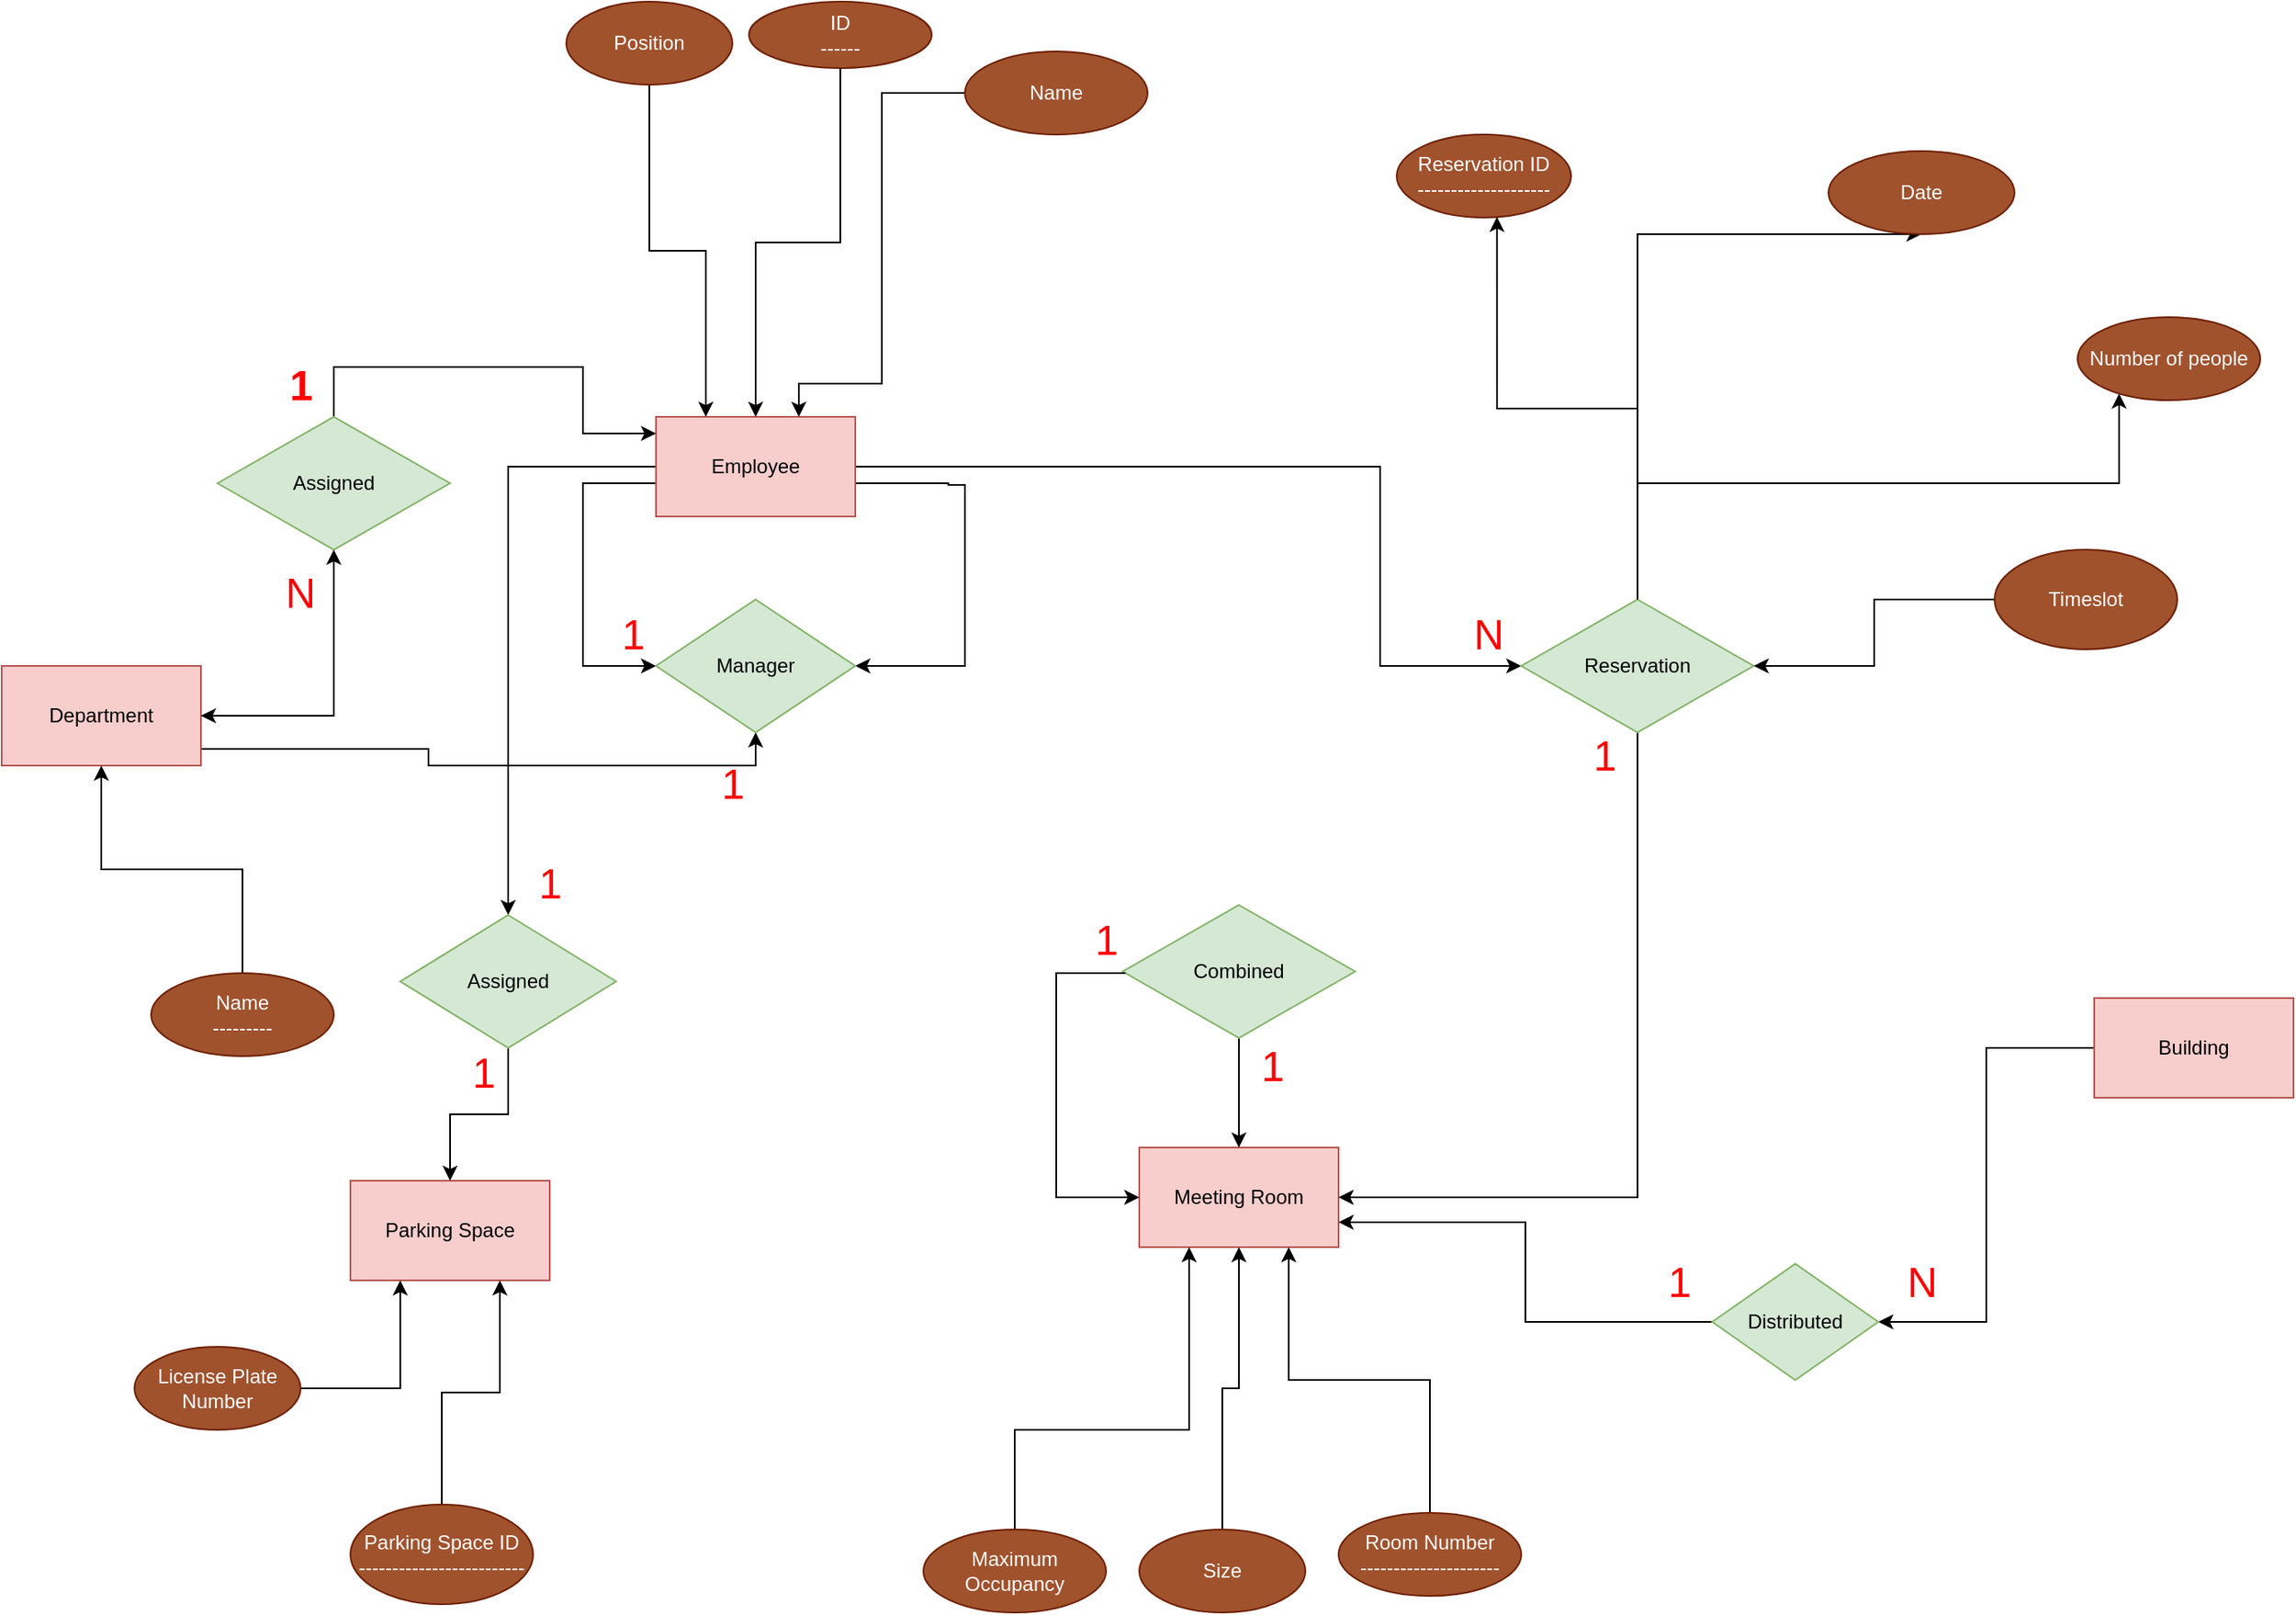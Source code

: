 <mxfile version="24.7.16">
  <diagram id="C5RBs43oDa-KdzZeNtuy" name="Page-1">
    <mxGraphModel dx="1050" dy="592" grid="1" gridSize="10" guides="1" tooltips="1" connect="1" arrows="1" fold="1" page="1" pageScale="1" pageWidth="827" pageHeight="1169" math="0" shadow="0">
      <root>
        <object label="" s="" id="WIyWlLk6GJQsqaUBKTNV-0">
          <mxCell />
        </object>
        <mxCell id="WIyWlLk6GJQsqaUBKTNV-1" parent="WIyWlLk6GJQsqaUBKTNV-0" />
        <mxCell id="zAgWju7AAkhC4jvHnDRQ-9" style="edgeStyle=orthogonalEdgeStyle;rounded=0;orthogonalLoop=1;jettySize=auto;html=1;entryX=0;entryY=0.5;entryDx=0;entryDy=0;" parent="WIyWlLk6GJQsqaUBKTNV-1" source="zAgWju7AAkhC4jvHnDRQ-13" target="zAgWju7AAkhC4jvHnDRQ-28" edge="1">
          <mxGeometry relative="1" as="geometry">
            <Array as="points">
              <mxPoint x="380" y="300" />
              <mxPoint x="380" y="410" />
            </Array>
          </mxGeometry>
        </mxCell>
        <mxCell id="zAgWju7AAkhC4jvHnDRQ-10" style="edgeStyle=orthogonalEdgeStyle;rounded=0;orthogonalLoop=1;jettySize=auto;html=1;entryX=1;entryY=0.5;entryDx=0;entryDy=0;" parent="WIyWlLk6GJQsqaUBKTNV-1" source="zAgWju7AAkhC4jvHnDRQ-13" target="zAgWju7AAkhC4jvHnDRQ-28" edge="1">
          <mxGeometry relative="1" as="geometry">
            <mxPoint x="610" y="430" as="targetPoint" />
            <Array as="points">
              <mxPoint x="600" y="300" />
              <mxPoint x="600" y="301" />
              <mxPoint x="610" y="301" />
              <mxPoint x="610" y="410" />
            </Array>
          </mxGeometry>
        </mxCell>
        <mxCell id="zAgWju7AAkhC4jvHnDRQ-11" style="edgeStyle=orthogonalEdgeStyle;rounded=0;orthogonalLoop=1;jettySize=auto;html=1;entryX=0;entryY=0.5;entryDx=0;entryDy=0;" parent="WIyWlLk6GJQsqaUBKTNV-1" source="zAgWju7AAkhC4jvHnDRQ-13" target="zAgWju7AAkhC4jvHnDRQ-44" edge="1">
          <mxGeometry relative="1" as="geometry">
            <Array as="points">
              <mxPoint x="860" y="290" />
              <mxPoint x="860" y="410" />
            </Array>
          </mxGeometry>
        </mxCell>
        <mxCell id="zAgWju7AAkhC4jvHnDRQ-12" style="edgeStyle=orthogonalEdgeStyle;rounded=0;orthogonalLoop=1;jettySize=auto;html=1;entryX=0.5;entryY=0;entryDx=0;entryDy=0;" parent="WIyWlLk6GJQsqaUBKTNV-1" source="zAgWju7AAkhC4jvHnDRQ-13" target="zAgWju7AAkhC4jvHnDRQ-59" edge="1">
          <mxGeometry relative="1" as="geometry" />
        </mxCell>
        <mxCell id="zAgWju7AAkhC4jvHnDRQ-13" value="Employee" style="rounded=0;whiteSpace=wrap;html=1;fillColor=#f8cecc;strokeColor=#b85450;" parent="WIyWlLk6GJQsqaUBKTNV-1" vertex="1">
          <mxGeometry x="424" y="260" width="120" height="60" as="geometry" />
        </mxCell>
        <mxCell id="zAgWju7AAkhC4jvHnDRQ-14" value="" style="edgeStyle=orthogonalEdgeStyle;rounded=0;orthogonalLoop=1;jettySize=auto;html=1;" parent="WIyWlLk6GJQsqaUBKTNV-1" source="zAgWju7AAkhC4jvHnDRQ-15" target="zAgWju7AAkhC4jvHnDRQ-13" edge="1">
          <mxGeometry relative="1" as="geometry" />
        </mxCell>
        <mxCell id="zAgWju7AAkhC4jvHnDRQ-15" value="ID&lt;div&gt;------&lt;/div&gt;" style="ellipse;whiteSpace=wrap;html=1;fillColor=#a0522d;fontColor=#ffffff;strokeColor=#6D1F00;" parent="WIyWlLk6GJQsqaUBKTNV-1" vertex="1">
          <mxGeometry x="480" y="10" width="110" height="40" as="geometry" />
        </mxCell>
        <mxCell id="zAgWju7AAkhC4jvHnDRQ-16" style="edgeStyle=orthogonalEdgeStyle;rounded=0;orthogonalLoop=1;jettySize=auto;html=1;" parent="WIyWlLk6GJQsqaUBKTNV-1" source="zAgWju7AAkhC4jvHnDRQ-17" target="zAgWju7AAkhC4jvHnDRQ-13" edge="1">
          <mxGeometry relative="1" as="geometry">
            <Array as="points">
              <mxPoint x="560" y="65" />
              <mxPoint x="560" y="240" />
              <mxPoint x="510" y="240" />
            </Array>
          </mxGeometry>
        </mxCell>
        <mxCell id="zAgWju7AAkhC4jvHnDRQ-17" value="Name" style="ellipse;whiteSpace=wrap;html=1;fillColor=#a0522d;fontColor=#ffffff;strokeColor=#6D1F00;" parent="WIyWlLk6GJQsqaUBKTNV-1" vertex="1">
          <mxGeometry x="610" y="40" width="110" height="50" as="geometry" />
        </mxCell>
        <mxCell id="zAgWju7AAkhC4jvHnDRQ-18" value="" style="edgeStyle=orthogonalEdgeStyle;rounded=0;orthogonalLoop=1;jettySize=auto;html=1;entryX=0.25;entryY=0;entryDx=0;entryDy=0;" parent="WIyWlLk6GJQsqaUBKTNV-1" source="zAgWju7AAkhC4jvHnDRQ-19" target="zAgWju7AAkhC4jvHnDRQ-13" edge="1">
          <mxGeometry relative="1" as="geometry" />
        </mxCell>
        <mxCell id="zAgWju7AAkhC4jvHnDRQ-19" value="Position" style="ellipse;whiteSpace=wrap;html=1;fillColor=#a0522d;fontColor=#ffffff;strokeColor=#6D1F00;" parent="WIyWlLk6GJQsqaUBKTNV-1" vertex="1">
          <mxGeometry x="370" y="10" width="100" height="50" as="geometry" />
        </mxCell>
        <mxCell id="zAgWju7AAkhC4jvHnDRQ-20" style="edgeStyle=orthogonalEdgeStyle;rounded=0;orthogonalLoop=1;jettySize=auto;html=1;entryX=0.5;entryY=1;entryDx=0;entryDy=0;" parent="WIyWlLk6GJQsqaUBKTNV-1" source="zAgWju7AAkhC4jvHnDRQ-22" target="zAgWju7AAkhC4jvHnDRQ-27" edge="1">
          <mxGeometry relative="1" as="geometry" />
        </mxCell>
        <mxCell id="zAgWju7AAkhC4jvHnDRQ-21" style="edgeStyle=orthogonalEdgeStyle;rounded=0;orthogonalLoop=1;jettySize=auto;html=1;entryX=0.5;entryY=1;entryDx=0;entryDy=0;" parent="WIyWlLk6GJQsqaUBKTNV-1" source="zAgWju7AAkhC4jvHnDRQ-22" target="zAgWju7AAkhC4jvHnDRQ-28" edge="1">
          <mxGeometry relative="1" as="geometry">
            <Array as="points">
              <mxPoint x="287" y="460" />
              <mxPoint x="287" y="470" />
              <mxPoint x="484" y="470" />
            </Array>
          </mxGeometry>
        </mxCell>
        <mxCell id="zAgWju7AAkhC4jvHnDRQ-22" value="Department" style="rounded=0;whiteSpace=wrap;html=1;fillColor=#f8cecc;strokeColor=#b85450;" parent="WIyWlLk6GJQsqaUBKTNV-1" vertex="1">
          <mxGeometry x="30" y="410" width="120" height="60" as="geometry" />
        </mxCell>
        <mxCell id="zAgWju7AAkhC4jvHnDRQ-23" value="" style="edgeStyle=orthogonalEdgeStyle;rounded=0;orthogonalLoop=1;jettySize=auto;html=1;" parent="WIyWlLk6GJQsqaUBKTNV-1" source="zAgWju7AAkhC4jvHnDRQ-24" target="zAgWju7AAkhC4jvHnDRQ-22" edge="1">
          <mxGeometry relative="1" as="geometry" />
        </mxCell>
        <mxCell id="zAgWju7AAkhC4jvHnDRQ-24" value="Name&lt;div&gt;---------&lt;/div&gt;" style="ellipse;whiteSpace=wrap;html=1;fillColor=#a0522d;fontColor=#ffffff;strokeColor=#6D1F00;" parent="WIyWlLk6GJQsqaUBKTNV-1" vertex="1">
          <mxGeometry x="120" y="595" width="110" height="50" as="geometry" />
        </mxCell>
        <mxCell id="zAgWju7AAkhC4jvHnDRQ-25" style="edgeStyle=orthogonalEdgeStyle;rounded=0;orthogonalLoop=1;jettySize=auto;html=1;" parent="WIyWlLk6GJQsqaUBKTNV-1" source="zAgWju7AAkhC4jvHnDRQ-27" target="zAgWju7AAkhC4jvHnDRQ-22" edge="1">
          <mxGeometry relative="1" as="geometry">
            <Array as="points">
              <mxPoint x="230" y="440" />
            </Array>
          </mxGeometry>
        </mxCell>
        <mxCell id="zAgWju7AAkhC4jvHnDRQ-26" style="edgeStyle=orthogonalEdgeStyle;rounded=0;orthogonalLoop=1;jettySize=auto;html=1;" parent="WIyWlLk6GJQsqaUBKTNV-1" source="zAgWju7AAkhC4jvHnDRQ-27" target="zAgWju7AAkhC4jvHnDRQ-13" edge="1">
          <mxGeometry relative="1" as="geometry">
            <Array as="points">
              <mxPoint x="230" y="230" />
              <mxPoint x="380" y="230" />
              <mxPoint x="380" y="270" />
            </Array>
          </mxGeometry>
        </mxCell>
        <mxCell id="zAgWju7AAkhC4jvHnDRQ-27" value="Assigned" style="rhombus;whiteSpace=wrap;html=1;fillColor=#d5e8d4;strokeColor=#82b366;" parent="WIyWlLk6GJQsqaUBKTNV-1" vertex="1">
          <mxGeometry x="160" y="260" width="140" height="80" as="geometry" />
        </mxCell>
        <mxCell id="zAgWju7AAkhC4jvHnDRQ-28" value="Manager" style="rhombus;whiteSpace=wrap;html=1;fillColor=#d5e8d4;strokeColor=#82b366;" parent="WIyWlLk6GJQsqaUBKTNV-1" vertex="1">
          <mxGeometry x="424" y="370" width="120" height="80" as="geometry" />
        </mxCell>
        <mxCell id="zAgWju7AAkhC4jvHnDRQ-29" value="Meeting Room" style="rounded=0;whiteSpace=wrap;html=1;fillColor=#f8cecc;strokeColor=#b85450;" parent="WIyWlLk6GJQsqaUBKTNV-1" vertex="1">
          <mxGeometry x="715" y="700" width="120" height="60" as="geometry" />
        </mxCell>
        <mxCell id="zAgWju7AAkhC4jvHnDRQ-30" style="edgeStyle=orthogonalEdgeStyle;rounded=0;orthogonalLoop=1;jettySize=auto;html=1;entryX=0.75;entryY=1;entryDx=0;entryDy=0;exitX=0.5;exitY=0;exitDx=0;exitDy=0;" parent="WIyWlLk6GJQsqaUBKTNV-1" source="zAgWju7AAkhC4jvHnDRQ-31" target="zAgWju7AAkhC4jvHnDRQ-29" edge="1">
          <mxGeometry relative="1" as="geometry" />
        </mxCell>
        <mxCell id="zAgWju7AAkhC4jvHnDRQ-31" value="Room Number&lt;div&gt;---------------------&lt;/div&gt;" style="ellipse;whiteSpace=wrap;html=1;fillColor=#a0522d;fontColor=#ffffff;strokeColor=#6D1F00;" parent="WIyWlLk6GJQsqaUBKTNV-1" vertex="1">
          <mxGeometry x="835" y="920" width="110" height="50" as="geometry" />
        </mxCell>
        <mxCell id="zAgWju7AAkhC4jvHnDRQ-32" style="edgeStyle=orthogonalEdgeStyle;rounded=0;orthogonalLoop=1;jettySize=auto;html=1;" parent="WIyWlLk6GJQsqaUBKTNV-1" source="zAgWju7AAkhC4jvHnDRQ-33" target="zAgWju7AAkhC4jvHnDRQ-29" edge="1">
          <mxGeometry relative="1" as="geometry" />
        </mxCell>
        <mxCell id="zAgWju7AAkhC4jvHnDRQ-33" value="Size" style="ellipse;whiteSpace=wrap;html=1;fillColor=#a0522d;fontColor=#ffffff;strokeColor=#6D1F00;" parent="WIyWlLk6GJQsqaUBKTNV-1" vertex="1">
          <mxGeometry x="715" y="930" width="100" height="50" as="geometry" />
        </mxCell>
        <mxCell id="zAgWju7AAkhC4jvHnDRQ-34" style="edgeStyle=orthogonalEdgeStyle;rounded=0;orthogonalLoop=1;jettySize=auto;html=1;entryX=0.25;entryY=1;entryDx=0;entryDy=0;" parent="WIyWlLk6GJQsqaUBKTNV-1" source="zAgWju7AAkhC4jvHnDRQ-35" target="zAgWju7AAkhC4jvHnDRQ-29" edge="1">
          <mxGeometry relative="1" as="geometry">
            <mxPoint x="570" y="820" as="targetPoint" />
            <Array as="points">
              <mxPoint x="640" y="870" />
              <mxPoint x="745" y="870" />
            </Array>
          </mxGeometry>
        </mxCell>
        <mxCell id="zAgWju7AAkhC4jvHnDRQ-35" value="Maximum Occupancy" style="ellipse;whiteSpace=wrap;html=1;fillColor=#a0522d;fontColor=#ffffff;strokeColor=#6D1F00;" parent="WIyWlLk6GJQsqaUBKTNV-1" vertex="1">
          <mxGeometry x="585" y="930" width="110" height="50" as="geometry" />
        </mxCell>
        <mxCell id="zAgWju7AAkhC4jvHnDRQ-36" style="edgeStyle=orthogonalEdgeStyle;rounded=0;orthogonalLoop=1;jettySize=auto;html=1;entryX=0.5;entryY=0;entryDx=0;entryDy=0;" parent="WIyWlLk6GJQsqaUBKTNV-1" source="zAgWju7AAkhC4jvHnDRQ-37" target="zAgWju7AAkhC4jvHnDRQ-29" edge="1">
          <mxGeometry relative="1" as="geometry" />
        </mxCell>
        <mxCell id="zAgWju7AAkhC4jvHnDRQ-37" value="Combined" style="rhombus;whiteSpace=wrap;html=1;fillColor=#d5e8d4;strokeColor=#82b366;" parent="WIyWlLk6GJQsqaUBKTNV-1" vertex="1">
          <mxGeometry x="705" y="554" width="140" height="80" as="geometry" />
        </mxCell>
        <mxCell id="zAgWju7AAkhC4jvHnDRQ-38" style="edgeStyle=orthogonalEdgeStyle;rounded=0;orthogonalLoop=1;jettySize=auto;html=1;" parent="WIyWlLk6GJQsqaUBKTNV-1" source="zAgWju7AAkhC4jvHnDRQ-37" target="zAgWju7AAkhC4jvHnDRQ-29" edge="1">
          <mxGeometry relative="1" as="geometry">
            <Array as="points">
              <mxPoint x="665" y="595" />
              <mxPoint x="665" y="730" />
            </Array>
          </mxGeometry>
        </mxCell>
        <mxCell id="zAgWju7AAkhC4jvHnDRQ-39" style="edgeStyle=orthogonalEdgeStyle;rounded=0;orthogonalLoop=1;jettySize=auto;html=1;entryX=1;entryY=0.5;entryDx=0;entryDy=0;" parent="WIyWlLk6GJQsqaUBKTNV-1" source="zAgWju7AAkhC4jvHnDRQ-40" target="zAgWju7AAkhC4jvHnDRQ-50" edge="1">
          <mxGeometry relative="1" as="geometry" />
        </mxCell>
        <mxCell id="zAgWju7AAkhC4jvHnDRQ-40" value="Building" style="rounded=0;whiteSpace=wrap;html=1;fillColor=#f8cecc;strokeColor=#b85450;" parent="WIyWlLk6GJQsqaUBKTNV-1" vertex="1">
          <mxGeometry x="1290" y="610" width="120" height="60" as="geometry" />
        </mxCell>
        <mxCell id="zAgWju7AAkhC4jvHnDRQ-41" style="edgeStyle=orthogonalEdgeStyle;rounded=0;orthogonalLoop=1;jettySize=auto;html=1;entryX=1;entryY=0.5;entryDx=0;entryDy=0;exitX=0.5;exitY=1;exitDx=0;exitDy=0;" parent="WIyWlLk6GJQsqaUBKTNV-1" source="zAgWju7AAkhC4jvHnDRQ-44" target="zAgWju7AAkhC4jvHnDRQ-29" edge="1">
          <mxGeometry relative="1" as="geometry" />
        </mxCell>
        <mxCell id="zAgWju7AAkhC4jvHnDRQ-42" style="edgeStyle=orthogonalEdgeStyle;rounded=0;orthogonalLoop=1;jettySize=auto;html=1;entryX=0.5;entryY=1;entryDx=0;entryDy=0;" parent="WIyWlLk6GJQsqaUBKTNV-1" source="zAgWju7AAkhC4jvHnDRQ-44" target="zAgWju7AAkhC4jvHnDRQ-46" edge="1">
          <mxGeometry relative="1" as="geometry">
            <Array as="points">
              <mxPoint x="1015" y="150" />
            </Array>
          </mxGeometry>
        </mxCell>
        <mxCell id="zAgWju7AAkhC4jvHnDRQ-43" style="edgeStyle=orthogonalEdgeStyle;rounded=0;orthogonalLoop=1;jettySize=auto;html=1;" parent="WIyWlLk6GJQsqaUBKTNV-1" source="zAgWju7AAkhC4jvHnDRQ-44" target="zAgWju7AAkhC4jvHnDRQ-47" edge="1">
          <mxGeometry relative="1" as="geometry">
            <Array as="points">
              <mxPoint x="1015" y="300" />
              <mxPoint x="1305" y="300" />
            </Array>
          </mxGeometry>
        </mxCell>
        <mxCell id="zAgWju7AAkhC4jvHnDRQ-44" value="Reservation" style="rhombus;whiteSpace=wrap;html=1;fillColor=#d5e8d4;strokeColor=#82b366;" parent="WIyWlLk6GJQsqaUBKTNV-1" vertex="1">
          <mxGeometry x="945" y="370" width="140" height="80" as="geometry" />
        </mxCell>
        <mxCell id="zAgWju7AAkhC4jvHnDRQ-45" value="Reservation ID&lt;div&gt;--------------------&lt;/div&gt;" style="ellipse;whiteSpace=wrap;html=1;fillColor=#a0522d;fontColor=#ffffff;strokeColor=#6D1F00;" parent="WIyWlLk6GJQsqaUBKTNV-1" vertex="1">
          <mxGeometry x="870" y="90" width="105" height="50" as="geometry" />
        </mxCell>
        <mxCell id="zAgWju7AAkhC4jvHnDRQ-46" value="Date" style="ellipse;whiteSpace=wrap;html=1;fillColor=#a0522d;fontColor=#ffffff;strokeColor=#6D1F00;" parent="WIyWlLk6GJQsqaUBKTNV-1" vertex="1">
          <mxGeometry x="1130" y="100" width="112" height="50" as="geometry" />
        </mxCell>
        <mxCell id="zAgWju7AAkhC4jvHnDRQ-47" value="Number of people" style="ellipse;whiteSpace=wrap;html=1;fillColor=#a0522d;fontColor=#ffffff;strokeColor=#6D1F00;" parent="WIyWlLk6GJQsqaUBKTNV-1" vertex="1">
          <mxGeometry x="1280" y="200" width="110" height="50" as="geometry" />
        </mxCell>
        <mxCell id="zAgWju7AAkhC4jvHnDRQ-48" style="edgeStyle=orthogonalEdgeStyle;rounded=0;orthogonalLoop=1;jettySize=auto;html=1;entryX=0.575;entryY=0.992;entryDx=0;entryDy=0;entryPerimeter=0;" parent="WIyWlLk6GJQsqaUBKTNV-1" source="zAgWju7AAkhC4jvHnDRQ-44" target="zAgWju7AAkhC4jvHnDRQ-45" edge="1">
          <mxGeometry relative="1" as="geometry" />
        </mxCell>
        <mxCell id="zAgWju7AAkhC4jvHnDRQ-49" style="edgeStyle=orthogonalEdgeStyle;rounded=0;orthogonalLoop=1;jettySize=auto;html=1;entryX=1;entryY=0.75;entryDx=0;entryDy=0;" parent="WIyWlLk6GJQsqaUBKTNV-1" source="zAgWju7AAkhC4jvHnDRQ-50" target="zAgWju7AAkhC4jvHnDRQ-29" edge="1">
          <mxGeometry relative="1" as="geometry" />
        </mxCell>
        <mxCell id="zAgWju7AAkhC4jvHnDRQ-50" value="Distributed" style="rhombus;whiteSpace=wrap;html=1;fillColor=#d5e8d4;strokeColor=#82b366;" parent="WIyWlLk6GJQsqaUBKTNV-1" vertex="1">
          <mxGeometry x="1060" y="770" width="100" height="70" as="geometry" />
        </mxCell>
        <mxCell id="zAgWju7AAkhC4jvHnDRQ-51" value="Parking Space" style="rounded=0;whiteSpace=wrap;html=1;fillColor=#f8cecc;strokeColor=#b85450;" parent="WIyWlLk6GJQsqaUBKTNV-1" vertex="1">
          <mxGeometry x="240" y="720" width="120" height="60" as="geometry" />
        </mxCell>
        <mxCell id="zAgWju7AAkhC4jvHnDRQ-52" style="edgeStyle=orthogonalEdgeStyle;rounded=0;orthogonalLoop=1;jettySize=auto;html=1;entryX=0.75;entryY=1;entryDx=0;entryDy=0;" parent="WIyWlLk6GJQsqaUBKTNV-1" source="zAgWju7AAkhC4jvHnDRQ-53" target="zAgWju7AAkhC4jvHnDRQ-51" edge="1">
          <mxGeometry relative="1" as="geometry" />
        </mxCell>
        <mxCell id="zAgWju7AAkhC4jvHnDRQ-53" value="Parking Space ID&lt;div&gt;-------------------------&lt;/div&gt;" style="ellipse;whiteSpace=wrap;html=1;fillColor=#a0522d;fontColor=#ffffff;strokeColor=#6D1F00;" parent="WIyWlLk6GJQsqaUBKTNV-1" vertex="1">
          <mxGeometry x="240" y="915" width="110" height="60" as="geometry" />
        </mxCell>
        <mxCell id="zAgWju7AAkhC4jvHnDRQ-54" style="edgeStyle=orthogonalEdgeStyle;rounded=0;orthogonalLoop=1;jettySize=auto;html=1;entryX=0.25;entryY=1;entryDx=0;entryDy=0;" parent="WIyWlLk6GJQsqaUBKTNV-1" source="zAgWju7AAkhC4jvHnDRQ-55" target="zAgWju7AAkhC4jvHnDRQ-51" edge="1">
          <mxGeometry relative="1" as="geometry" />
        </mxCell>
        <mxCell id="zAgWju7AAkhC4jvHnDRQ-55" value="License Plate Number" style="ellipse;whiteSpace=wrap;html=1;fillColor=#a0522d;fontColor=#ffffff;strokeColor=#6D1F00;" parent="WIyWlLk6GJQsqaUBKTNV-1" vertex="1">
          <mxGeometry x="110" y="820" width="100" height="50" as="geometry" />
        </mxCell>
        <mxCell id="zAgWju7AAkhC4jvHnDRQ-56" style="edgeStyle=orthogonalEdgeStyle;rounded=0;orthogonalLoop=1;jettySize=auto;html=1;entryX=1;entryY=0.5;entryDx=0;entryDy=0;" parent="WIyWlLk6GJQsqaUBKTNV-1" source="zAgWju7AAkhC4jvHnDRQ-57" target="zAgWju7AAkhC4jvHnDRQ-44" edge="1">
          <mxGeometry relative="1" as="geometry" />
        </mxCell>
        <mxCell id="zAgWju7AAkhC4jvHnDRQ-57" value="Timeslot" style="ellipse;whiteSpace=wrap;html=1;fillColor=#a0522d;fontColor=#ffffff;strokeColor=#6D1F00;" parent="WIyWlLk6GJQsqaUBKTNV-1" vertex="1">
          <mxGeometry x="1230" y="340" width="110" height="60" as="geometry" />
        </mxCell>
        <mxCell id="zAgWju7AAkhC4jvHnDRQ-58" style="edgeStyle=orthogonalEdgeStyle;rounded=0;orthogonalLoop=1;jettySize=auto;html=1;entryX=0.5;entryY=0;entryDx=0;entryDy=0;" parent="WIyWlLk6GJQsqaUBKTNV-1" source="zAgWju7AAkhC4jvHnDRQ-59" target="zAgWju7AAkhC4jvHnDRQ-51" edge="1">
          <mxGeometry relative="1" as="geometry" />
        </mxCell>
        <mxCell id="zAgWju7AAkhC4jvHnDRQ-59" value="Assigned" style="rhombus;whiteSpace=wrap;html=1;fillColor=#d5e8d4;strokeColor=#82b366;" parent="WIyWlLk6GJQsqaUBKTNV-1" vertex="1">
          <mxGeometry x="270" y="560" width="130" height="80" as="geometry" />
        </mxCell>
        <mxCell id="zAgWju7AAkhC4jvHnDRQ-60" value="&lt;b style=&quot;font-size: 25px;&quot;&gt;&lt;font color=&quot;#ff0000&quot; style=&quot;font-size: 25px;&quot;&gt;1&lt;/font&gt;&lt;/b&gt;" style="text;html=1;align=center;verticalAlign=middle;resizable=0;points=[];autosize=1;strokeColor=none;fillColor=none;fontSize=25;" parent="WIyWlLk6GJQsqaUBKTNV-1" vertex="1">
          <mxGeometry x="190" y="220" width="40" height="40" as="geometry" />
        </mxCell>
        <mxCell id="zAgWju7AAkhC4jvHnDRQ-61" value="&lt;font color=&quot;#ff0008&quot; style=&quot;font-size: 25px;&quot;&gt;N&lt;/font&gt;" style="text;html=1;align=center;verticalAlign=middle;whiteSpace=wrap;rounded=0;" parent="WIyWlLk6GJQsqaUBKTNV-1" vertex="1">
          <mxGeometry x="180" y="350" width="60" height="30" as="geometry" />
        </mxCell>
        <mxCell id="zAgWju7AAkhC4jvHnDRQ-62" value="&lt;font color=&quot;#ff0000&quot; style=&quot;font-size: 25px;&quot;&gt;1&lt;/font&gt;" style="text;html=1;align=center;verticalAlign=middle;resizable=0;points=[];autosize=1;strokeColor=none;fillColor=none;" parent="WIyWlLk6GJQsqaUBKTNV-1" vertex="1">
          <mxGeometry x="340" y="520" width="40" height="40" as="geometry" />
        </mxCell>
        <mxCell id="zAgWju7AAkhC4jvHnDRQ-63" value="&lt;font color=&quot;#ff0000&quot; style=&quot;font-size: 25px;&quot;&gt;N&lt;/font&gt;" style="text;html=1;align=center;verticalAlign=middle;resizable=0;points=[];autosize=1;strokeColor=none;fillColor=none;" parent="WIyWlLk6GJQsqaUBKTNV-1" vertex="1">
          <mxGeometry x="1166" y="760" width="40" height="40" as="geometry" />
        </mxCell>
        <mxCell id="zAgWju7AAkhC4jvHnDRQ-64" value="&lt;font color=&quot;#ff0000&quot; style=&quot;font-size: 25px;&quot;&gt;1&lt;/font&gt;" style="text;html=1;align=center;verticalAlign=middle;resizable=0;points=[];autosize=1;strokeColor=none;fillColor=none;" parent="WIyWlLk6GJQsqaUBKTNV-1" vertex="1">
          <mxGeometry x="1020" y="760" width="40" height="40" as="geometry" />
        </mxCell>
        <mxCell id="zAgWju7AAkhC4jvHnDRQ-65" value="&lt;font color=&quot;#ff0000&quot; style=&quot;font-size: 25px;&quot;&gt;1&lt;/font&gt;" style="text;html=1;align=center;verticalAlign=middle;resizable=0;points=[];autosize=1;strokeColor=none;fillColor=none;" parent="WIyWlLk6GJQsqaUBKTNV-1" vertex="1">
          <mxGeometry x="300" y="634" width="40" height="40" as="geometry" />
        </mxCell>
        <mxCell id="zAgWju7AAkhC4jvHnDRQ-66" value="&lt;font color=&quot;#ff0000&quot; style=&quot;font-size: 25px;&quot;&gt;1&lt;/font&gt;" style="text;html=1;align=center;verticalAlign=middle;resizable=0;points=[];autosize=1;strokeColor=none;fillColor=none;" parent="WIyWlLk6GJQsqaUBKTNV-1" vertex="1">
          <mxGeometry x="975" y="443" width="40" height="40" as="geometry" />
        </mxCell>
        <mxCell id="zAgWju7AAkhC4jvHnDRQ-67" value="&lt;font color=&quot;#ff0000&quot; style=&quot;font-size: 25px;&quot;&gt;N&lt;/font&gt;" style="text;html=1;align=center;verticalAlign=middle;resizable=0;points=[];autosize=1;strokeColor=none;fillColor=none;" parent="WIyWlLk6GJQsqaUBKTNV-1" vertex="1">
          <mxGeometry x="905" y="370" width="40" height="40" as="geometry" />
        </mxCell>
        <mxCell id="zAgWju7AAkhC4jvHnDRQ-68" value="&lt;font color=&quot;#ff0000&quot; style=&quot;font-size: 25px;&quot;&gt;1&lt;/font&gt;" style="text;html=1;align=center;verticalAlign=middle;resizable=0;points=[];autosize=1;strokeColor=none;fillColor=none;" parent="WIyWlLk6GJQsqaUBKTNV-1" vertex="1">
          <mxGeometry x="675" y="554" width="40" height="40" as="geometry" />
        </mxCell>
        <mxCell id="zAgWju7AAkhC4jvHnDRQ-69" value="&lt;font color=&quot;#ff0000&quot; style=&quot;font-size: 25px;&quot;&gt;1&lt;/font&gt;" style="text;html=1;align=center;verticalAlign=middle;resizable=0;points=[];autosize=1;strokeColor=none;fillColor=none;" parent="WIyWlLk6GJQsqaUBKTNV-1" vertex="1">
          <mxGeometry x="775" y="630" width="40" height="40" as="geometry" />
        </mxCell>
        <mxCell id="zAgWju7AAkhC4jvHnDRQ-70" value="&lt;font color=&quot;#ff0000&quot; style=&quot;font-size: 25px;&quot;&gt;1&lt;/font&gt;" style="text;html=1;align=center;verticalAlign=middle;resizable=0;points=[];autosize=1;strokeColor=none;fillColor=none;" parent="WIyWlLk6GJQsqaUBKTNV-1" vertex="1">
          <mxGeometry x="450" y="460" width="40" height="40" as="geometry" />
        </mxCell>
        <mxCell id="zAgWju7AAkhC4jvHnDRQ-71" value="&lt;font color=&quot;#ff0000&quot; style=&quot;font-size: 25px;&quot;&gt;1&lt;/font&gt;" style="text;html=1;align=center;verticalAlign=middle;resizable=0;points=[];autosize=1;strokeColor=none;fillColor=none;" parent="WIyWlLk6GJQsqaUBKTNV-1" vertex="1">
          <mxGeometry x="390" y="370" width="40" height="40" as="geometry" />
        </mxCell>
      </root>
    </mxGraphModel>
  </diagram>
</mxfile>
